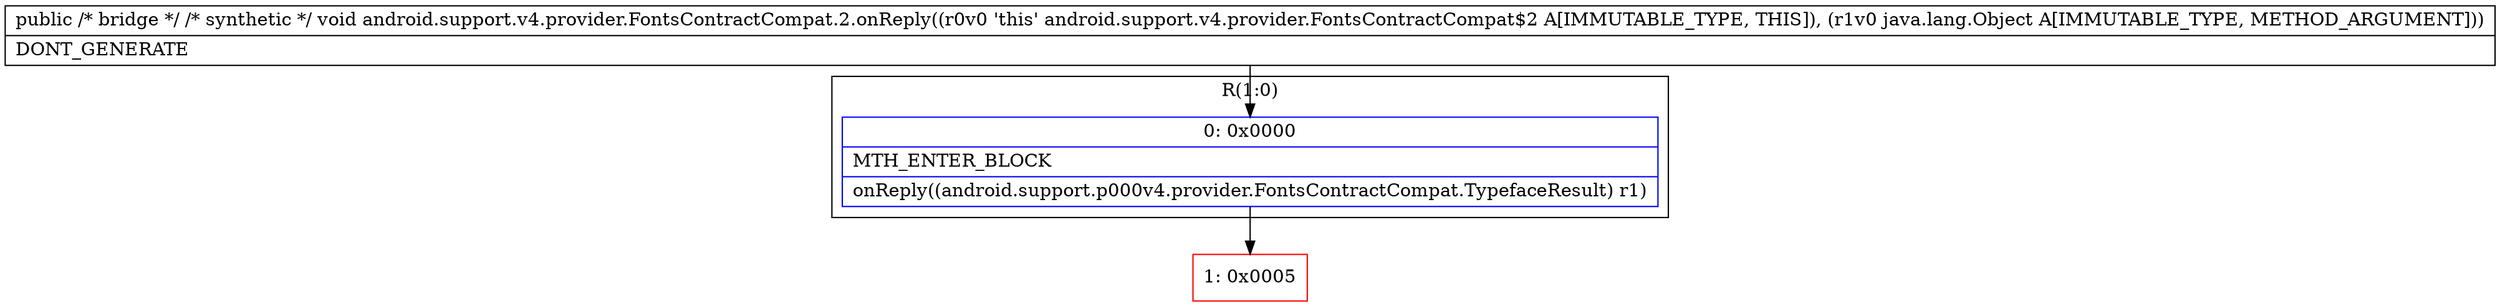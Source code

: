 digraph "CFG forandroid.support.v4.provider.FontsContractCompat.2.onReply(Ljava\/lang\/Object;)V" {
subgraph cluster_Region_132318600 {
label = "R(1:0)";
node [shape=record,color=blue];
Node_0 [shape=record,label="{0\:\ 0x0000|MTH_ENTER_BLOCK\l|onReply((android.support.p000v4.provider.FontsContractCompat.TypefaceResult) r1)\l}"];
}
Node_1 [shape=record,color=red,label="{1\:\ 0x0005}"];
MethodNode[shape=record,label="{public \/* bridge *\/ \/* synthetic *\/ void android.support.v4.provider.FontsContractCompat.2.onReply((r0v0 'this' android.support.v4.provider.FontsContractCompat$2 A[IMMUTABLE_TYPE, THIS]), (r1v0 java.lang.Object A[IMMUTABLE_TYPE, METHOD_ARGUMENT]))  | DONT_GENERATE\l}"];
MethodNode -> Node_0;
Node_0 -> Node_1;
}

